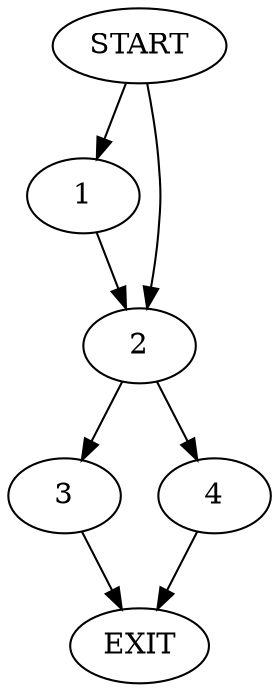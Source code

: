 digraph { 
0 [label="START"];
1;
2;
3;
4;
5[label="EXIT"];
0 -> 2;
0 -> 1;
1 -> 2;
2 -> 3;
2 -> 4;
3 -> 5;
4 -> 5;
}